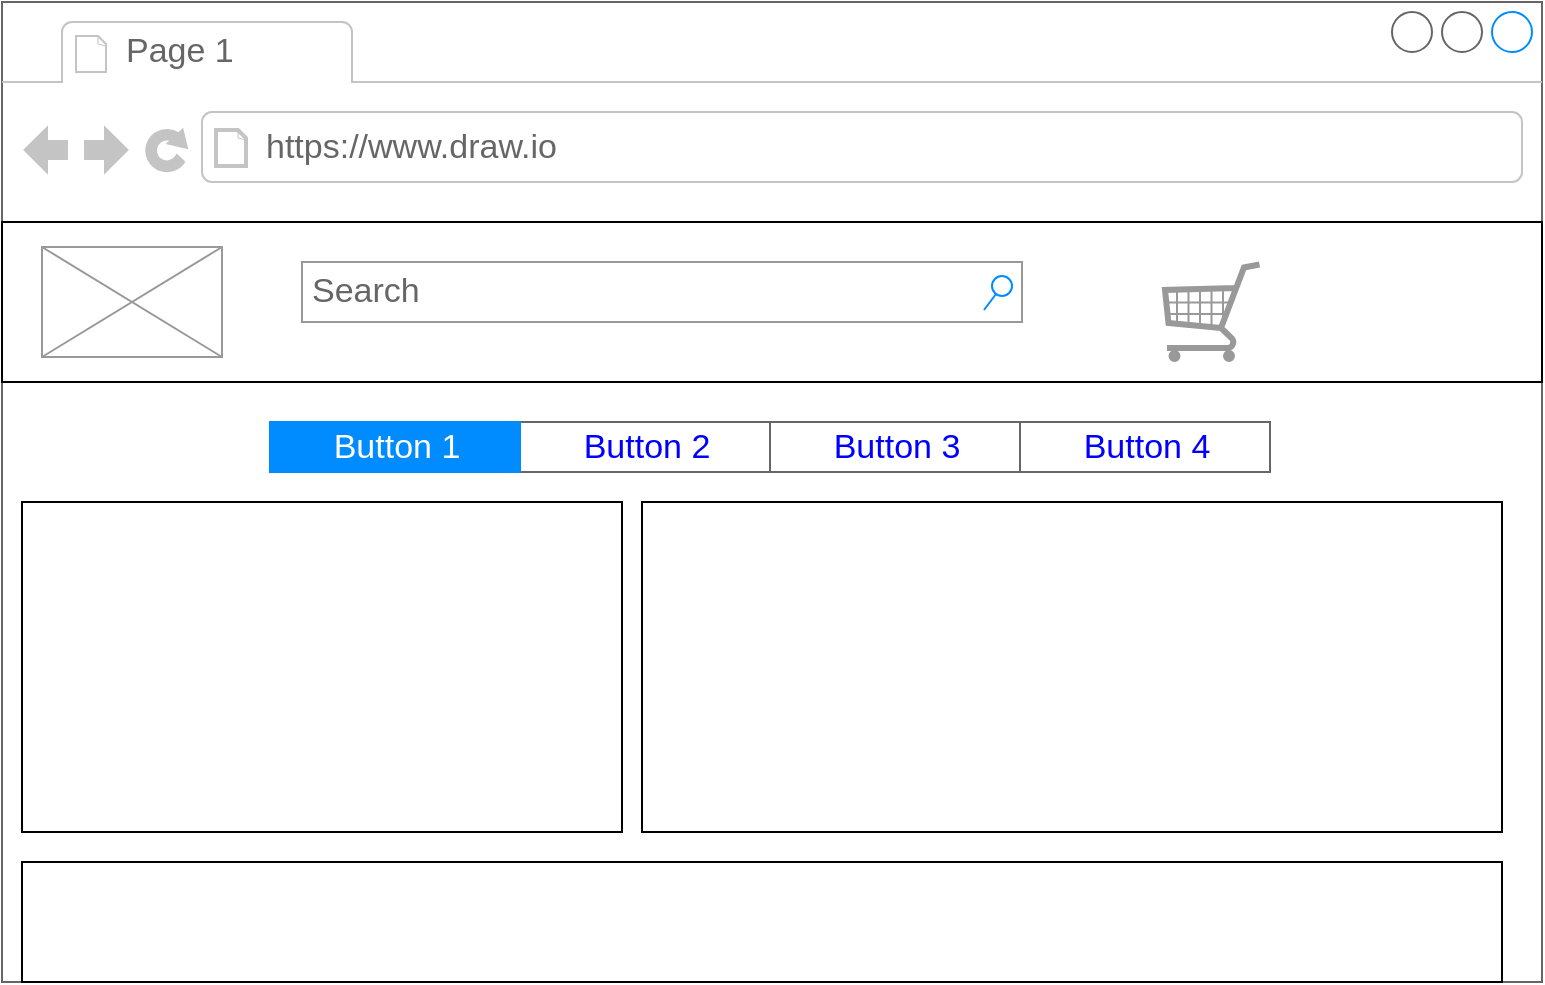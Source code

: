 <mxfile>
    <diagram id="mXOrLSXLE1arccYzXzZR" name="第1頁">
        <mxGraphModel dx="1136" dy="531" grid="1" gridSize="10" guides="1" tooltips="1" connect="1" arrows="1" fold="1" page="1" pageScale="1" pageWidth="827" pageHeight="1169" math="0" shadow="0">
            <root>
                <mxCell id="0"/>
                <mxCell id="1" parent="0"/>
                <mxCell id="2" value="" style="strokeWidth=1;shadow=0;dashed=0;align=center;html=1;shape=mxgraph.mockup.containers.browserWindow;rSize=0;strokeColor=#666666;strokeColor2=#008cff;strokeColor3=#c4c4c4;mainText=,;recursiveResize=0;" vertex="1" parent="1">
                    <mxGeometry x="30" y="30" width="770" height="490" as="geometry"/>
                </mxCell>
                <mxCell id="3" value="Page 1" style="strokeWidth=1;shadow=0;dashed=0;align=center;html=1;shape=mxgraph.mockup.containers.anchor;fontSize=17;fontColor=#666666;align=left;" vertex="1" parent="2">
                    <mxGeometry x="60" y="12" width="110" height="26" as="geometry"/>
                </mxCell>
                <mxCell id="4" value="https://www.draw.io" style="strokeWidth=1;shadow=0;dashed=0;align=center;html=1;shape=mxgraph.mockup.containers.anchor;rSize=0;fontSize=17;fontColor=#666666;align=left;" vertex="1" parent="2">
                    <mxGeometry x="130" y="60" width="250" height="26" as="geometry"/>
                </mxCell>
                <mxCell id="6" value="" style="rounded=0;whiteSpace=wrap;html=1;" vertex="1" parent="2">
                    <mxGeometry y="110" width="770" height="80" as="geometry"/>
                </mxCell>
                <mxCell id="5" value="Search" style="strokeWidth=1;shadow=0;dashed=0;align=center;html=1;shape=mxgraph.mockup.forms.searchBox;strokeColor=#999999;mainText=;strokeColor2=#008cff;fontColor=#666666;fontSize=17;align=left;spacingLeft=3;" vertex="1" parent="2">
                    <mxGeometry x="150" y="130" width="360" height="30" as="geometry"/>
                </mxCell>
                <mxCell id="7" value="" style="verticalLabelPosition=bottom;shadow=0;dashed=0;align=center;html=1;verticalAlign=top;strokeWidth=1;shape=mxgraph.mockup.misc.shoppingCart;strokeColor=#999999;" vertex="1" parent="2">
                    <mxGeometry x="580" y="130" width="50" height="50" as="geometry"/>
                </mxCell>
                <mxCell id="8" value="" style="verticalLabelPosition=bottom;shadow=0;dashed=0;align=center;html=1;verticalAlign=top;strokeWidth=1;shape=mxgraph.mockup.graphics.simpleIcon;strokeColor=#999999;" vertex="1" parent="2">
                    <mxGeometry x="20" y="122.5" width="90" height="55" as="geometry"/>
                </mxCell>
                <mxCell id="15" value="" style="rounded=0;whiteSpace=wrap;html=1;" vertex="1" parent="2">
                    <mxGeometry x="10" y="250" width="300" height="165" as="geometry"/>
                </mxCell>
                <mxCell id="16" value="" style="rounded=0;whiteSpace=wrap;html=1;" vertex="1" parent="2">
                    <mxGeometry x="320" y="250" width="430" height="165" as="geometry"/>
                </mxCell>
                <mxCell id="29" value="" style="strokeWidth=1;shadow=0;dashed=0;align=center;html=1;shape=mxgraph.mockup.text.rrect;rSize=0;strokeColor=#666666;" vertex="1" parent="2">
                    <mxGeometry x="134" y="210" width="500" height="25" as="geometry"/>
                </mxCell>
                <mxCell id="30" value="Button 2" style="strokeColor=inherit;fillColor=inherit;gradientColor=inherit;strokeWidth=1;shadow=0;dashed=0;align=center;html=1;shape=mxgraph.mockup.text.rrect;rSize=0;fontSize=17;fontColor=#0000ff;" vertex="1" parent="29">
                    <mxGeometry x="125" width="125" height="25" as="geometry"/>
                </mxCell>
                <mxCell id="31" value="Button 3" style="strokeColor=inherit;fillColor=inherit;gradientColor=inherit;strokeWidth=1;shadow=0;dashed=0;align=center;html=1;shape=mxgraph.mockup.text.rrect;rSize=0;fontSize=17;fontColor=#0000ff;" vertex="1" parent="29">
                    <mxGeometry x="250" width="125" height="25" as="geometry"/>
                </mxCell>
                <mxCell id="32" value="Button 4" style="strokeColor=inherit;fillColor=inherit;gradientColor=inherit;strokeWidth=1;shadow=0;dashed=0;align=center;html=1;shape=mxgraph.mockup.text.rrect;rSize=0;fontSize=17;fontColor=#0000ff;" vertex="1" parent="29">
                    <mxGeometry x="375" width="125" height="25" as="geometry"/>
                </mxCell>
                <mxCell id="33" value="Button 1" style="strokeWidth=1;shadow=0;dashed=0;align=center;html=1;shape=mxgraph.mockup.text.rrect;rSize=0;fontSize=17;fontColor=#ffffff;fillColor=#008cff;strokeColor=#008cff;" vertex="1" parent="29">
                    <mxGeometry width="125" height="25" as="geometry"/>
                </mxCell>
                <mxCell id="34" value="" style="rounded=0;whiteSpace=wrap;html=1;" vertex="1" parent="2">
                    <mxGeometry x="10" y="430" width="740" height="60" as="geometry"/>
                </mxCell>
            </root>
        </mxGraphModel>
    </diagram>
</mxfile>